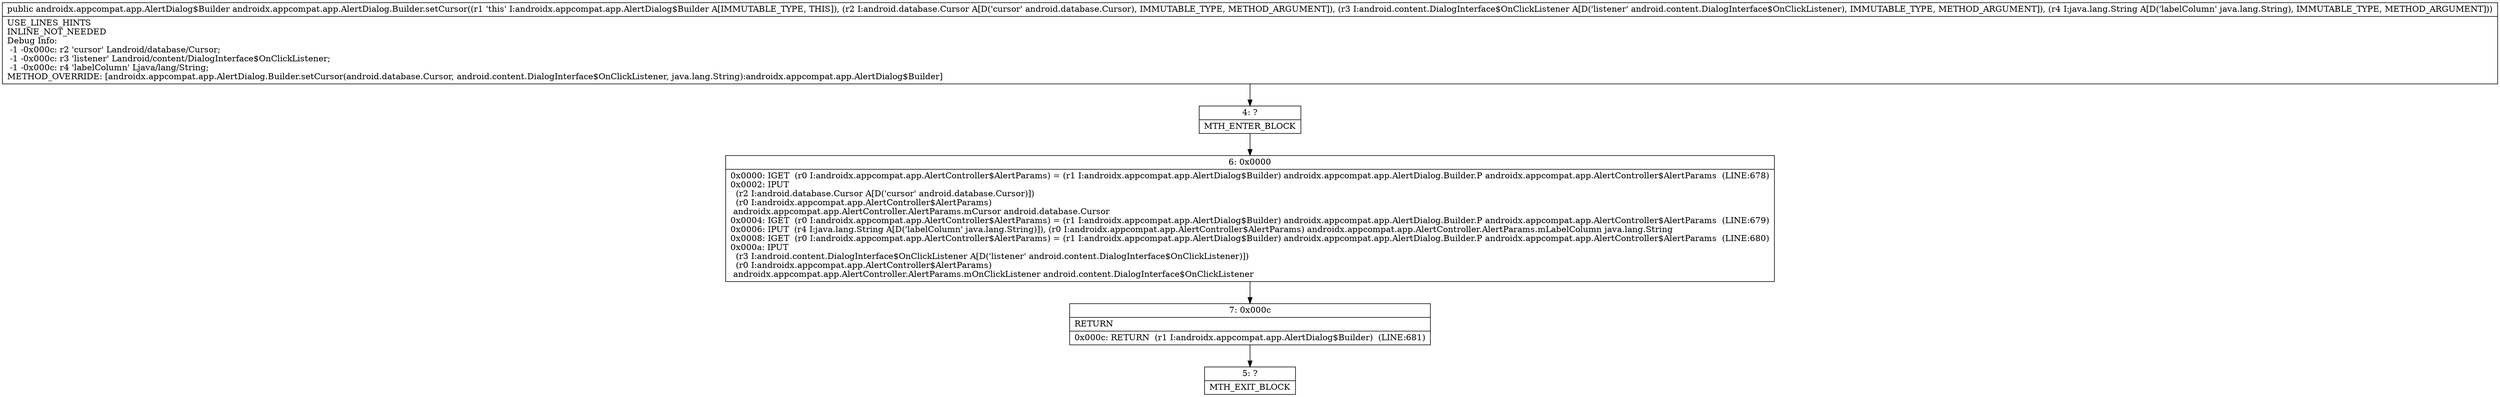 digraph "CFG forandroidx.appcompat.app.AlertDialog.Builder.setCursor(Landroid\/database\/Cursor;Landroid\/content\/DialogInterface$OnClickListener;Ljava\/lang\/String;)Landroidx\/appcompat\/app\/AlertDialog$Builder;" {
Node_4 [shape=record,label="{4\:\ ?|MTH_ENTER_BLOCK\l}"];
Node_6 [shape=record,label="{6\:\ 0x0000|0x0000: IGET  (r0 I:androidx.appcompat.app.AlertController$AlertParams) = (r1 I:androidx.appcompat.app.AlertDialog$Builder) androidx.appcompat.app.AlertDialog.Builder.P androidx.appcompat.app.AlertController$AlertParams  (LINE:678)\l0x0002: IPUT  \l  (r2 I:android.database.Cursor A[D('cursor' android.database.Cursor)])\l  (r0 I:androidx.appcompat.app.AlertController$AlertParams)\l androidx.appcompat.app.AlertController.AlertParams.mCursor android.database.Cursor \l0x0004: IGET  (r0 I:androidx.appcompat.app.AlertController$AlertParams) = (r1 I:androidx.appcompat.app.AlertDialog$Builder) androidx.appcompat.app.AlertDialog.Builder.P androidx.appcompat.app.AlertController$AlertParams  (LINE:679)\l0x0006: IPUT  (r4 I:java.lang.String A[D('labelColumn' java.lang.String)]), (r0 I:androidx.appcompat.app.AlertController$AlertParams) androidx.appcompat.app.AlertController.AlertParams.mLabelColumn java.lang.String \l0x0008: IGET  (r0 I:androidx.appcompat.app.AlertController$AlertParams) = (r1 I:androidx.appcompat.app.AlertDialog$Builder) androidx.appcompat.app.AlertDialog.Builder.P androidx.appcompat.app.AlertController$AlertParams  (LINE:680)\l0x000a: IPUT  \l  (r3 I:android.content.DialogInterface$OnClickListener A[D('listener' android.content.DialogInterface$OnClickListener)])\l  (r0 I:androidx.appcompat.app.AlertController$AlertParams)\l androidx.appcompat.app.AlertController.AlertParams.mOnClickListener android.content.DialogInterface$OnClickListener \l}"];
Node_7 [shape=record,label="{7\:\ 0x000c|RETURN\l|0x000c: RETURN  (r1 I:androidx.appcompat.app.AlertDialog$Builder)  (LINE:681)\l}"];
Node_5 [shape=record,label="{5\:\ ?|MTH_EXIT_BLOCK\l}"];
MethodNode[shape=record,label="{public androidx.appcompat.app.AlertDialog$Builder androidx.appcompat.app.AlertDialog.Builder.setCursor((r1 'this' I:androidx.appcompat.app.AlertDialog$Builder A[IMMUTABLE_TYPE, THIS]), (r2 I:android.database.Cursor A[D('cursor' android.database.Cursor), IMMUTABLE_TYPE, METHOD_ARGUMENT]), (r3 I:android.content.DialogInterface$OnClickListener A[D('listener' android.content.DialogInterface$OnClickListener), IMMUTABLE_TYPE, METHOD_ARGUMENT]), (r4 I:java.lang.String A[D('labelColumn' java.lang.String), IMMUTABLE_TYPE, METHOD_ARGUMENT]))  | USE_LINES_HINTS\lINLINE_NOT_NEEDED\lDebug Info:\l  \-1 \-0x000c: r2 'cursor' Landroid\/database\/Cursor;\l  \-1 \-0x000c: r3 'listener' Landroid\/content\/DialogInterface$OnClickListener;\l  \-1 \-0x000c: r4 'labelColumn' Ljava\/lang\/String;\lMETHOD_OVERRIDE: [androidx.appcompat.app.AlertDialog.Builder.setCursor(android.database.Cursor, android.content.DialogInterface$OnClickListener, java.lang.String):androidx.appcompat.app.AlertDialog$Builder]\l}"];
MethodNode -> Node_4;Node_4 -> Node_6;
Node_6 -> Node_7;
Node_7 -> Node_5;
}

